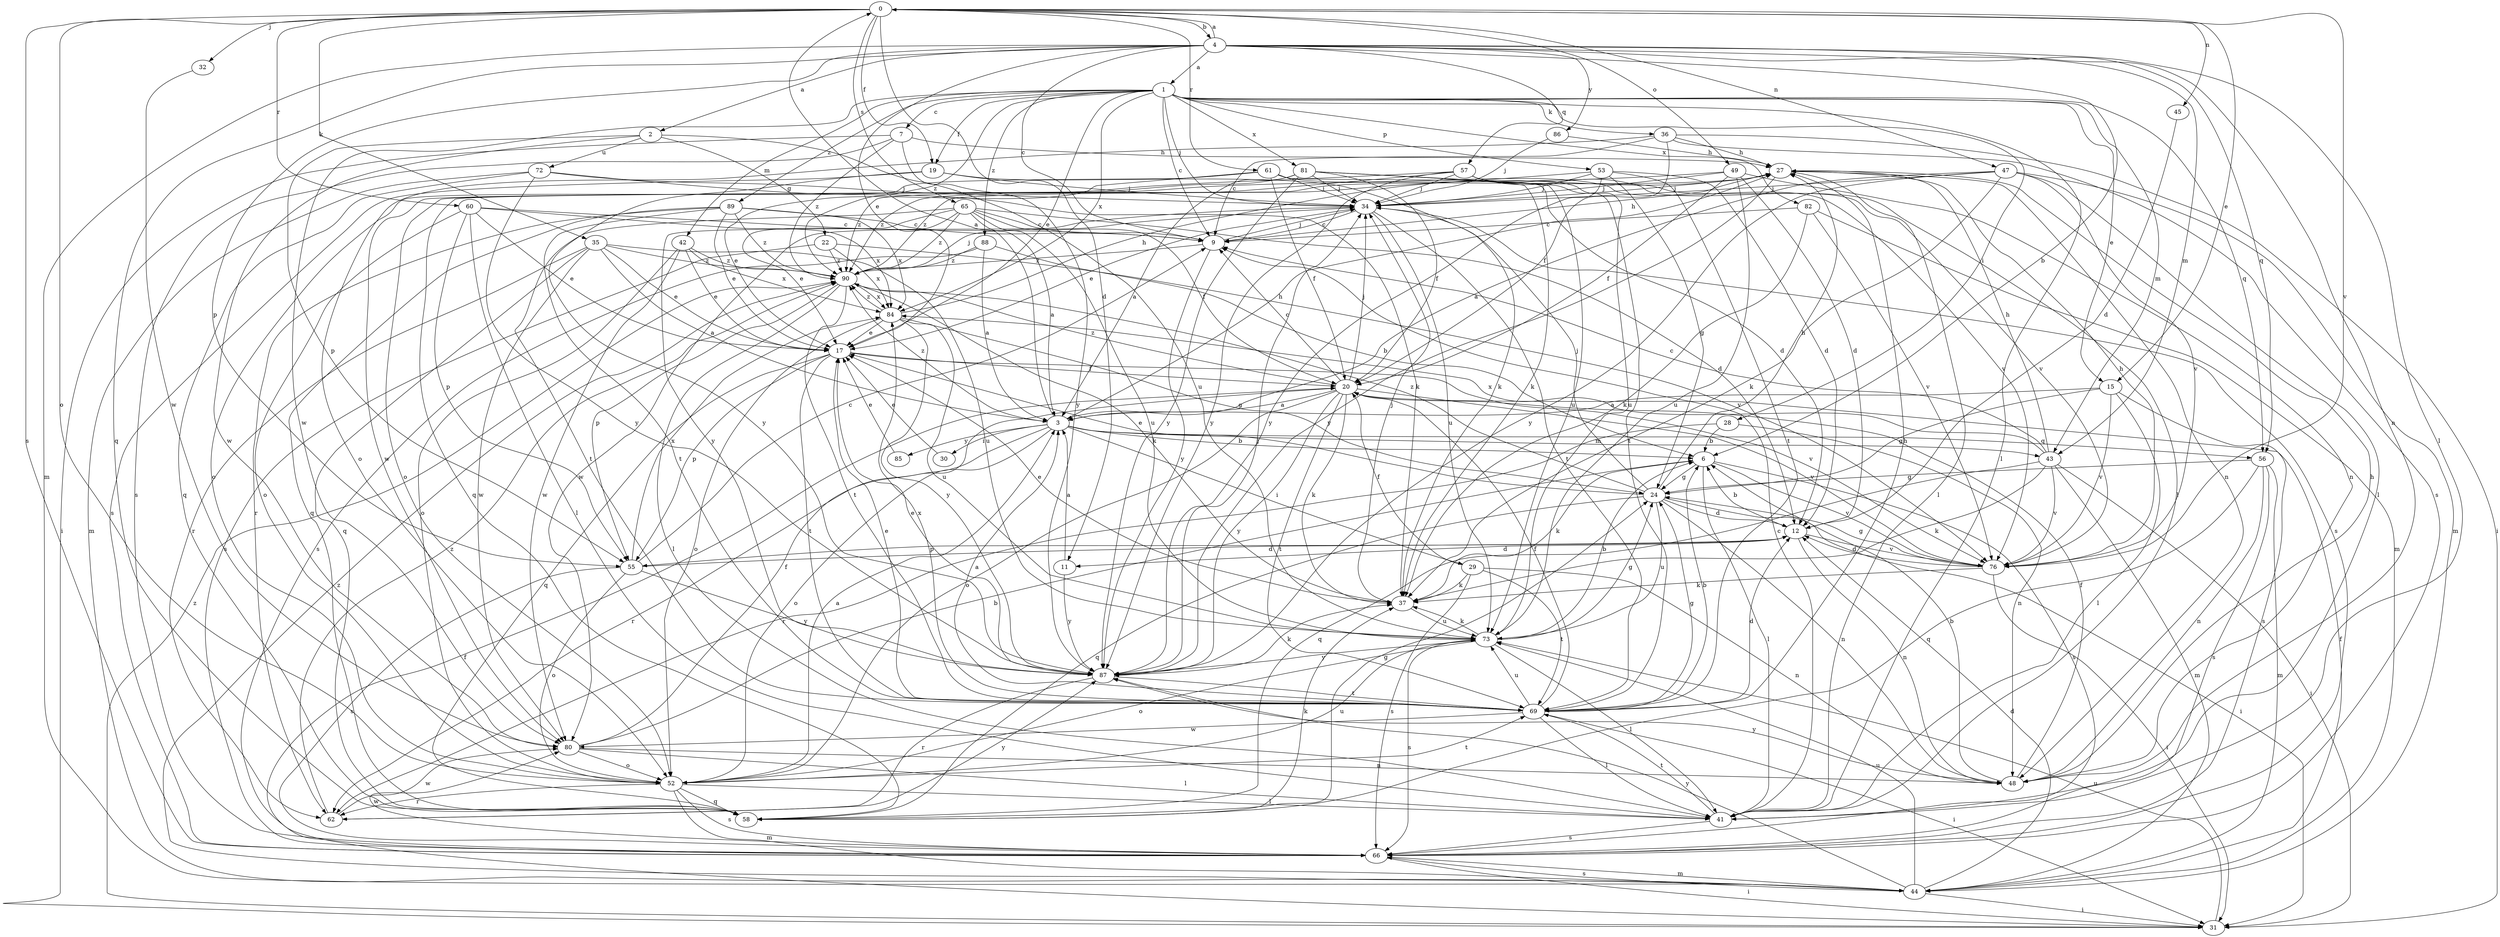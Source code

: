 strict digraph  {
0;
1;
2;
3;
4;
6;
7;
9;
11;
12;
15;
17;
19;
20;
22;
24;
27;
28;
29;
30;
31;
32;
34;
35;
36;
37;
41;
42;
43;
44;
45;
47;
48;
49;
52;
53;
55;
56;
57;
58;
60;
61;
62;
65;
66;
69;
72;
73;
76;
80;
81;
82;
84;
85;
86;
87;
88;
89;
90;
0 -> 4  [label=b];
0 -> 11  [label=d];
0 -> 15  [label=e];
0 -> 19  [label=f];
0 -> 32  [label=j];
0 -> 35  [label=k];
0 -> 45  [label=n];
0 -> 47  [label=n];
0 -> 49  [label=o];
0 -> 52  [label=o];
0 -> 60  [label=r];
0 -> 61  [label=r];
0 -> 65  [label=s];
0 -> 66  [label=s];
0 -> 76  [label=v];
1 -> 7  [label=c];
1 -> 9  [label=c];
1 -> 15  [label=e];
1 -> 17  [label=e];
1 -> 19  [label=f];
1 -> 28  [label=i];
1 -> 34  [label=j];
1 -> 36  [label=k];
1 -> 41  [label=l];
1 -> 42  [label=m];
1 -> 43  [label=m];
1 -> 53  [label=p];
1 -> 56  [label=q];
1 -> 80  [label=w];
1 -> 81  [label=x];
1 -> 82  [label=x];
1 -> 84  [label=x];
1 -> 88  [label=z];
1 -> 89  [label=z];
1 -> 90  [label=z];
2 -> 22  [label=g];
2 -> 55  [label=p];
2 -> 72  [label=u];
2 -> 73  [label=u];
2 -> 80  [label=w];
3 -> 0  [label=a];
3 -> 6  [label=b];
3 -> 27  [label=h];
3 -> 29  [label=i];
3 -> 30  [label=i];
3 -> 43  [label=m];
3 -> 52  [label=o];
3 -> 56  [label=q];
3 -> 62  [label=r];
3 -> 85  [label=y];
3 -> 90  [label=z];
4 -> 0  [label=a];
4 -> 1  [label=a];
4 -> 2  [label=a];
4 -> 6  [label=b];
4 -> 9  [label=c];
4 -> 17  [label=e];
4 -> 41  [label=l];
4 -> 43  [label=m];
4 -> 44  [label=m];
4 -> 48  [label=n];
4 -> 55  [label=p];
4 -> 56  [label=q];
4 -> 57  [label=q];
4 -> 58  [label=q];
4 -> 86  [label=y];
6 -> 24  [label=g];
6 -> 37  [label=k];
6 -> 41  [label=l];
6 -> 66  [label=s];
6 -> 76  [label=v];
7 -> 27  [label=h];
7 -> 31  [label=i];
7 -> 66  [label=s];
7 -> 87  [label=y];
7 -> 90  [label=z];
9 -> 27  [label=h];
9 -> 34  [label=j];
9 -> 87  [label=y];
9 -> 90  [label=z];
11 -> 3  [label=a];
11 -> 87  [label=y];
12 -> 6  [label=b];
12 -> 11  [label=d];
12 -> 48  [label=n];
12 -> 55  [label=p];
12 -> 76  [label=v];
15 -> 3  [label=a];
15 -> 24  [label=g];
15 -> 41  [label=l];
15 -> 66  [label=s];
15 -> 76  [label=v];
17 -> 20  [label=f];
17 -> 55  [label=p];
17 -> 58  [label=q];
17 -> 69  [label=t];
17 -> 76  [label=v];
19 -> 34  [label=j];
19 -> 37  [label=k];
19 -> 66  [label=s];
19 -> 87  [label=y];
20 -> 3  [label=a];
20 -> 9  [label=c];
20 -> 34  [label=j];
20 -> 37  [label=k];
20 -> 52  [label=o];
20 -> 69  [label=t];
20 -> 76  [label=v];
20 -> 87  [label=y];
20 -> 90  [label=z];
22 -> 66  [label=s];
22 -> 76  [label=v];
22 -> 84  [label=x];
22 -> 90  [label=z];
24 -> 12  [label=d];
24 -> 17  [label=e];
24 -> 27  [label=h];
24 -> 31  [label=i];
24 -> 34  [label=j];
24 -> 48  [label=n];
24 -> 58  [label=q];
24 -> 73  [label=u];
24 -> 90  [label=z];
27 -> 34  [label=j];
27 -> 41  [label=l];
27 -> 48  [label=n];
27 -> 58  [label=q];
27 -> 87  [label=y];
28 -> 6  [label=b];
28 -> 48  [label=n];
28 -> 62  [label=r];
29 -> 20  [label=f];
29 -> 37  [label=k];
29 -> 48  [label=n];
29 -> 66  [label=s];
29 -> 69  [label=t];
30 -> 17  [label=e];
31 -> 20  [label=f];
31 -> 73  [label=u];
31 -> 90  [label=z];
32 -> 80  [label=w];
34 -> 9  [label=c];
34 -> 17  [label=e];
34 -> 66  [label=s];
34 -> 69  [label=t];
34 -> 73  [label=u];
34 -> 80  [label=w];
35 -> 3  [label=a];
35 -> 17  [label=e];
35 -> 58  [label=q];
35 -> 62  [label=r];
35 -> 73  [label=u];
35 -> 80  [label=w];
35 -> 90  [label=z];
36 -> 9  [label=c];
36 -> 20  [label=f];
36 -> 27  [label=h];
36 -> 31  [label=i];
36 -> 52  [label=o];
36 -> 66  [label=s];
37 -> 17  [label=e];
37 -> 34  [label=j];
37 -> 73  [label=u];
41 -> 9  [label=c];
41 -> 66  [label=s];
41 -> 69  [label=t];
42 -> 17  [label=e];
42 -> 52  [label=o];
42 -> 80  [label=w];
42 -> 84  [label=x];
42 -> 90  [label=z];
43 -> 9  [label=c];
43 -> 27  [label=h];
43 -> 31  [label=i];
43 -> 37  [label=k];
43 -> 44  [label=m];
43 -> 58  [label=q];
43 -> 76  [label=v];
43 -> 84  [label=x];
44 -> 12  [label=d];
44 -> 20  [label=f];
44 -> 31  [label=i];
44 -> 66  [label=s];
44 -> 73  [label=u];
44 -> 87  [label=y];
44 -> 90  [label=z];
45 -> 12  [label=d];
47 -> 3  [label=a];
47 -> 34  [label=j];
47 -> 37  [label=k];
47 -> 41  [label=l];
47 -> 44  [label=m];
47 -> 76  [label=v];
47 -> 87  [label=y];
48 -> 6  [label=b];
48 -> 20  [label=f];
48 -> 27  [label=h];
48 -> 87  [label=y];
49 -> 12  [label=d];
49 -> 20  [label=f];
49 -> 34  [label=j];
49 -> 48  [label=n];
49 -> 52  [label=o];
49 -> 73  [label=u];
52 -> 3  [label=a];
52 -> 41  [label=l];
52 -> 44  [label=m];
52 -> 58  [label=q];
52 -> 62  [label=r];
52 -> 66  [label=s];
52 -> 69  [label=t];
52 -> 73  [label=u];
53 -> 12  [label=d];
53 -> 24  [label=g];
53 -> 34  [label=j];
53 -> 69  [label=t];
53 -> 87  [label=y];
53 -> 90  [label=z];
55 -> 9  [label=c];
55 -> 12  [label=d];
55 -> 52  [label=o];
55 -> 66  [label=s];
55 -> 84  [label=x];
55 -> 87  [label=y];
56 -> 24  [label=g];
56 -> 44  [label=m];
56 -> 48  [label=n];
56 -> 58  [label=q];
56 -> 66  [label=s];
57 -> 34  [label=j];
57 -> 41  [label=l];
57 -> 73  [label=u];
57 -> 76  [label=v];
57 -> 80  [label=w];
57 -> 87  [label=y];
57 -> 90  [label=z];
58 -> 24  [label=g];
58 -> 37  [label=k];
60 -> 9  [label=c];
60 -> 17  [label=e];
60 -> 41  [label=l];
60 -> 52  [label=o];
60 -> 55  [label=p];
60 -> 84  [label=x];
61 -> 12  [label=d];
61 -> 17  [label=e];
61 -> 20  [label=f];
61 -> 34  [label=j];
61 -> 52  [label=o];
61 -> 76  [label=v];
62 -> 80  [label=w];
62 -> 87  [label=y];
62 -> 90  [label=z];
65 -> 3  [label=a];
65 -> 9  [label=c];
65 -> 12  [label=d];
65 -> 17  [label=e];
65 -> 20  [label=f];
65 -> 69  [label=t];
65 -> 73  [label=u];
65 -> 87  [label=y];
65 -> 90  [label=z];
66 -> 31  [label=i];
66 -> 44  [label=m];
66 -> 80  [label=w];
69 -> 3  [label=a];
69 -> 6  [label=b];
69 -> 12  [label=d];
69 -> 17  [label=e];
69 -> 20  [label=f];
69 -> 24  [label=g];
69 -> 27  [label=h];
69 -> 31  [label=i];
69 -> 41  [label=l];
69 -> 73  [label=u];
69 -> 80  [label=w];
69 -> 84  [label=x];
72 -> 34  [label=j];
72 -> 37  [label=k];
72 -> 44  [label=m];
72 -> 58  [label=q];
72 -> 87  [label=y];
73 -> 6  [label=b];
73 -> 24  [label=g];
73 -> 37  [label=k];
73 -> 41  [label=l];
73 -> 52  [label=o];
73 -> 66  [label=s];
73 -> 87  [label=y];
76 -> 12  [label=d];
76 -> 24  [label=g];
76 -> 27  [label=h];
76 -> 31  [label=i];
76 -> 37  [label=k];
80 -> 6  [label=b];
80 -> 20  [label=f];
80 -> 41  [label=l];
80 -> 48  [label=n];
80 -> 52  [label=o];
81 -> 3  [label=a];
81 -> 20  [label=f];
81 -> 34  [label=j];
81 -> 37  [label=k];
81 -> 69  [label=t];
81 -> 73  [label=u];
81 -> 87  [label=y];
81 -> 90  [label=z];
82 -> 9  [label=c];
82 -> 37  [label=k];
82 -> 44  [label=m];
82 -> 76  [label=v];
84 -> 17  [label=e];
84 -> 24  [label=g];
84 -> 27  [label=h];
84 -> 52  [label=o];
84 -> 73  [label=u];
84 -> 87  [label=y];
84 -> 90  [label=z];
85 -> 17  [label=e];
86 -> 27  [label=h];
86 -> 34  [label=j];
87 -> 17  [label=e];
87 -> 34  [label=j];
87 -> 37  [label=k];
87 -> 62  [label=r];
87 -> 69  [label=t];
88 -> 3  [label=a];
88 -> 6  [label=b];
88 -> 66  [label=s];
88 -> 90  [label=z];
89 -> 9  [label=c];
89 -> 17  [label=e];
89 -> 58  [label=q];
89 -> 62  [label=r];
89 -> 69  [label=t];
89 -> 84  [label=x];
89 -> 90  [label=z];
90 -> 34  [label=j];
90 -> 37  [label=k];
90 -> 41  [label=l];
90 -> 55  [label=p];
90 -> 69  [label=t];
90 -> 84  [label=x];
}
